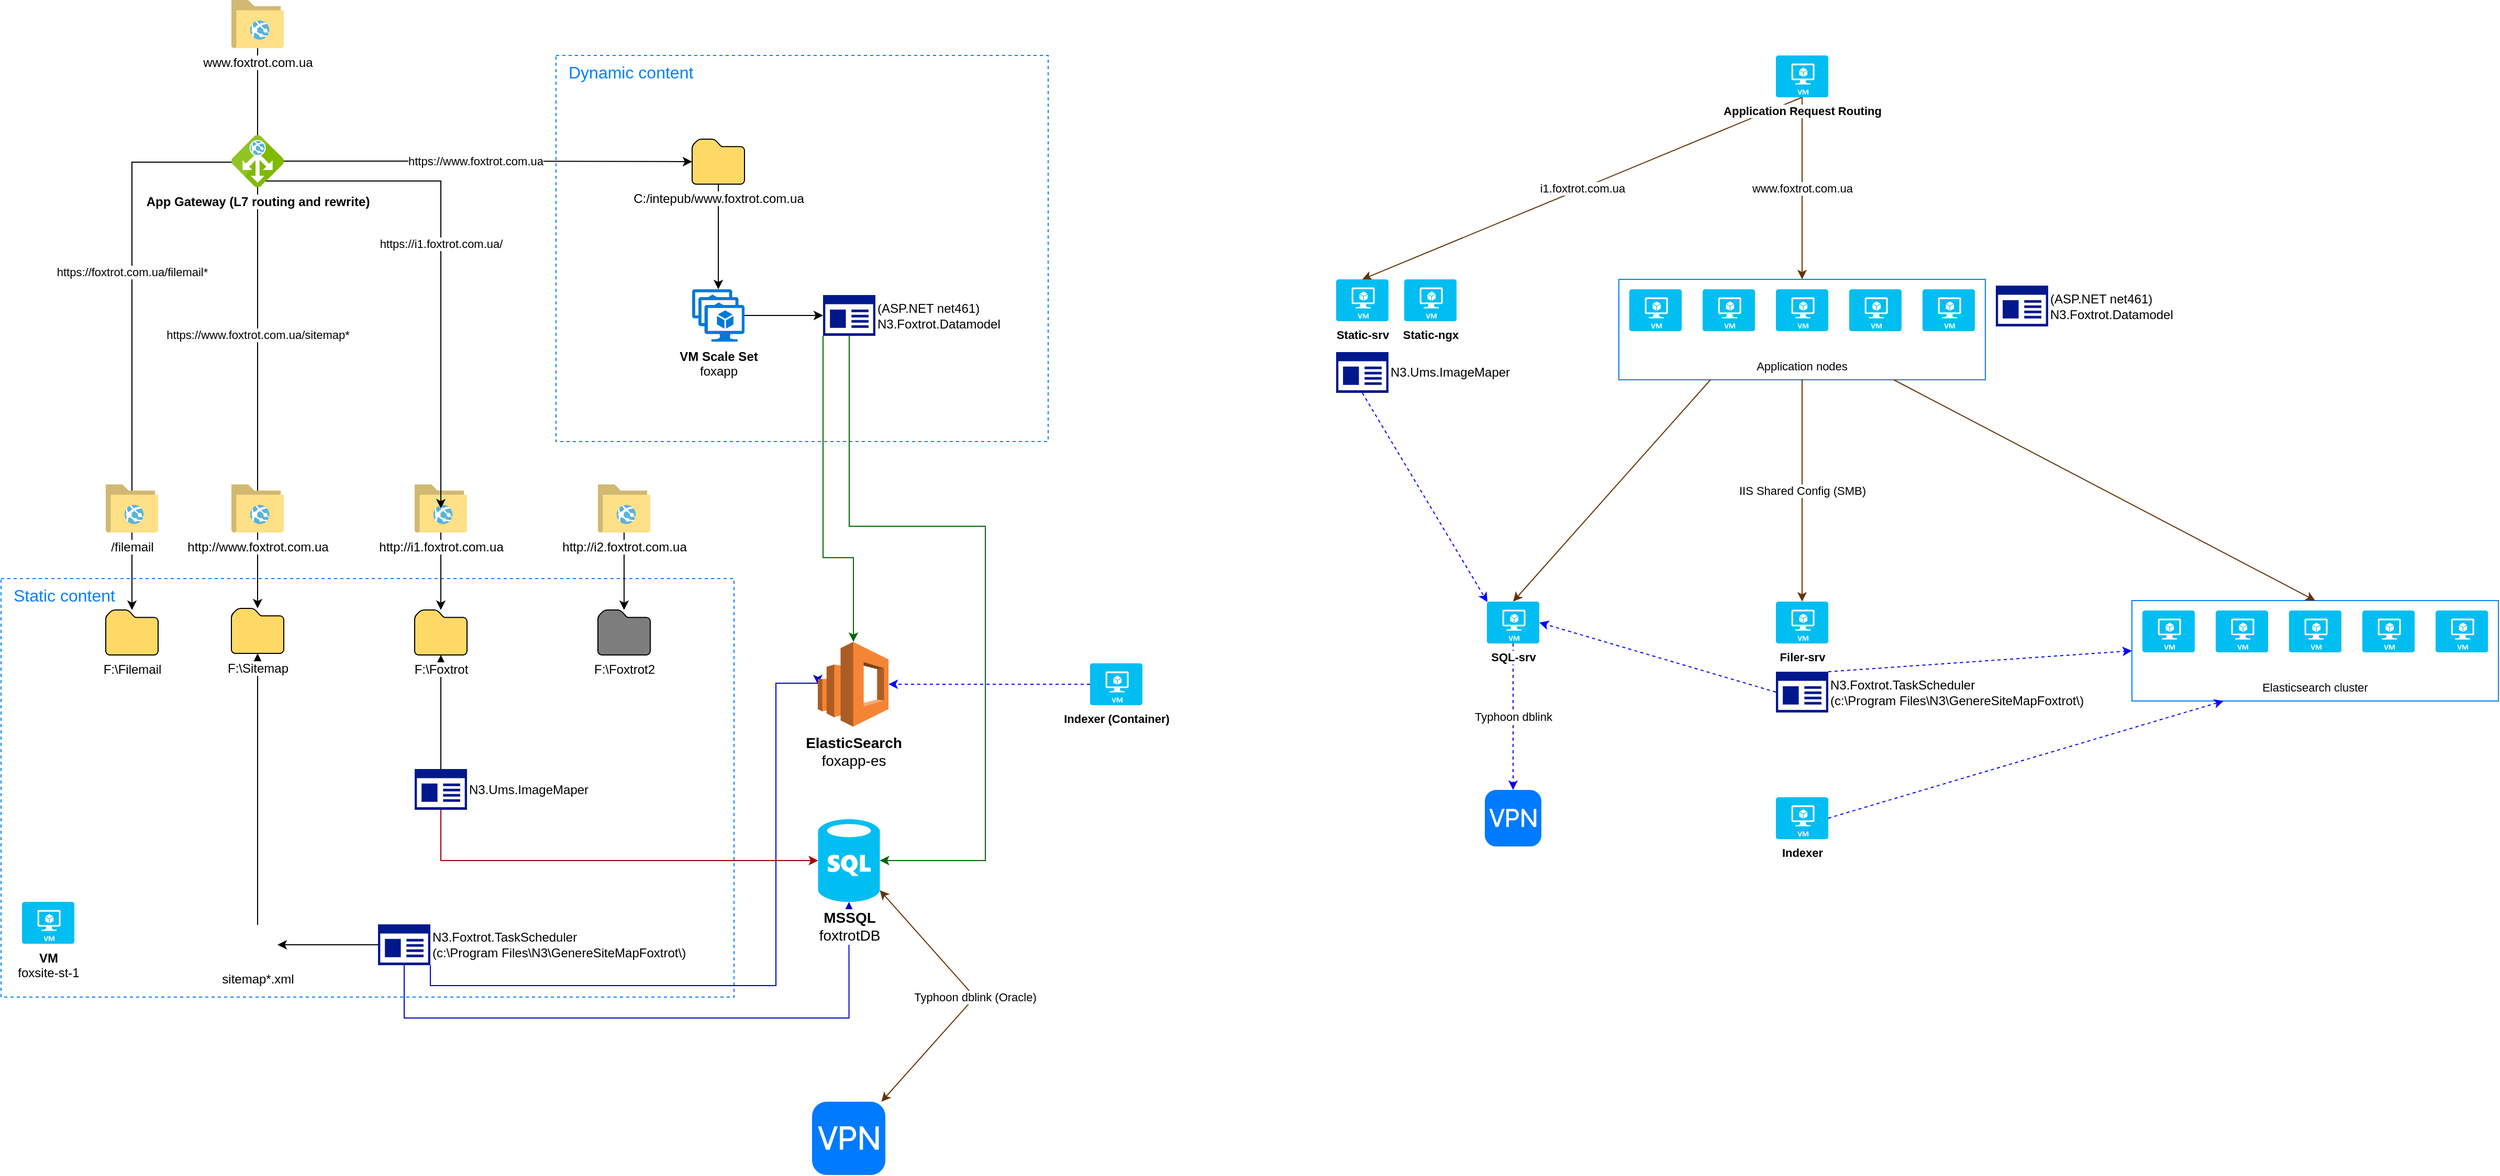 <mxfile version="11.1.4" type="github"><diagram id="TQiOLLX_X38Ba-Jd8p4s" name="Page-1"><mxGraphModel dx="1422" dy="796" grid="1" gridSize="10" guides="1" tooltips="1" connect="1" arrows="1" fold="1" page="1" pageScale="1" pageWidth="850" pageHeight="1100" math="0" shadow="0"><root><mxCell id="0"/><mxCell id="1" parent="0"/><mxCell id="UcxB6fUJhMDCLCbtljCF-9" value="Dynamic content" style="rounded=0;whiteSpace=wrap;html=1;labelBackgroundColor=none;strokeColor=#007FFF;fillColor=none;align=left;dashed=1;verticalAlign=top;fontColor=#007FFF;fontSize=16;horizontal=1;spacingLeft=10;" vertex="1" parent="1"><mxGeometry x="550" y="200" width="470" height="369" as="geometry"/></mxCell><mxCell id="eO2wjki_obDhUpM9E9_3-5" value="Static content" style="rounded=0;whiteSpace=wrap;html=1;labelBackgroundColor=none;strokeColor=#007FFF;fillColor=none;align=left;dashed=1;verticalAlign=top;fontColor=#007FFF;fontSize=16;spacingLeft=10;" parent="1" vertex="1"><mxGeometry x="20" y="700" width="700" height="400" as="geometry"/></mxCell><mxCell id="XCHg6WAg71DaO4hlaqDG-23" value="" style="edgeStyle=orthogonalEdgeStyle;rounded=0;orthogonalLoop=1;jettySize=auto;html=1;entryX=0.5;entryY=0;entryDx=0;entryDy=0;entryPerimeter=0;" parent="1" source="XCHg6WAg71DaO4hlaqDG-1" target="XCHg6WAg71DaO4hlaqDG-21" edge="1"><mxGeometry relative="1" as="geometry"><mxPoint x="705" y="403" as="targetPoint"/></mxGeometry></mxCell><mxCell id="XCHg6WAg71DaO4hlaqDG-15" value="https://foxtrot.com.ua/filemail*" style="edgeStyle=orthogonalEdgeStyle;rounded=0;orthogonalLoop=1;jettySize=auto;html=1;exitX=0.25;exitY=0;exitDx=0;exitDy=0;" parent="1" source="UcxB6fUJhMDCLCbtljCF-10" target="XCHg6WAg71DaO4hlaqDG-6" edge="1"><mxGeometry relative="1" as="geometry"><mxPoint x="265" y="349.0" as="targetPoint"/><Array as="points"><mxPoint x="145" y="302"/></Array></mxGeometry></mxCell><mxCell id="XCHg6WAg71DaO4hlaqDG-16" value="https://www.foxtrot.com.ua" style="edgeStyle=orthogonalEdgeStyle;rounded=0;orthogonalLoop=1;jettySize=auto;html=1;exitX=0.25;exitY=0;exitDx=0;exitDy=0;" parent="1" source="UcxB6fUJhMDCLCbtljCF-10" target="XCHg6WAg71DaO4hlaqDG-1" edge="1"><mxGeometry relative="1" as="geometry"/></mxCell><mxCell id="eO2wjki_obDhUpM9E9_3-17" value="https://www.foxtrot.com.ua/sitemap*" style="edgeStyle=orthogonalEdgeStyle;rounded=0;orthogonalLoop=1;jettySize=auto;html=1;exitX=0.25;exitY=0;exitDx=0;exitDy=0;" parent="1" source="UcxB6fUJhMDCLCbtljCF-10" target="eO2wjki_obDhUpM9E9_3-16" edge="1"><mxGeometry relative="1" as="geometry"><Array as="points"/></mxGeometry></mxCell><mxCell id="XCHg6WAg71DaO4hlaqDG-17" style="edgeStyle=orthogonalEdgeStyle;rounded=0;orthogonalLoop=1;jettySize=auto;html=1;exitX=0.25;exitY=0;exitDx=0;exitDy=0;" parent="1" source="XCHg6WAg71DaO4hlaqDG-4" target="XCHg6WAg71DaO4hlaqDG-2" edge="1"><mxGeometry relative="1" as="geometry"/></mxCell><mxCell id="XCHg6WAg71DaO4hlaqDG-4" value="http://i1.foxtrot.com.ua" style="aspect=fixed;html=1;perimeter=none;align=center;shadow=0;dashed=0;image;fontSize=12;image=img/lib/mscae/FolderWebsite.svg;" parent="1" vertex="1"><mxGeometry x="415" y="610" width="50" height="46" as="geometry"/></mxCell><mxCell id="XCHg6WAg71DaO4hlaqDG-27" style="edgeStyle=orthogonalEdgeStyle;rounded=0;orthogonalLoop=1;jettySize=auto;html=1;exitX=0.25;exitY=0;exitDx=0;exitDy=0;" parent="1" source="XCHg6WAg71DaO4hlaqDG-5" target="XCHg6WAg71DaO4hlaqDG-26" edge="1"><mxGeometry relative="1" as="geometry"/></mxCell><mxCell id="XCHg6WAg71DaO4hlaqDG-5" value="http://i2.foxtrot.com.ua" style="aspect=fixed;html=1;perimeter=none;align=center;shadow=0;dashed=0;image;fontSize=12;image=img/lib/mscae/FolderWebsite.svg;imageBackground=none;" parent="1" vertex="1"><mxGeometry x="590" y="610" width="50" height="46" as="geometry"/></mxCell><mxCell id="XCHg6WAg71DaO4hlaqDG-13" value="" style="edgeStyle=orthogonalEdgeStyle;rounded=0;orthogonalLoop=1;jettySize=auto;html=1;" parent="1" source="XCHg6WAg71DaO4hlaqDG-6" target="XCHg6WAg71DaO4hlaqDG-9" edge="1"><mxGeometry relative="1" as="geometry"><mxPoint x="145" y="429.0" as="targetPoint"/></mxGeometry></mxCell><mxCell id="XCHg6WAg71DaO4hlaqDG-6" value="/filemail" style="aspect=fixed;html=1;perimeter=none;align=center;shadow=0;dashed=0;image;fontSize=12;image=img/lib/mscae/FolderWebsite.svg;" parent="1" vertex="1"><mxGeometry x="120" y="610" width="50" height="46" as="geometry"/></mxCell><mxCell id="XCHg6WAg71DaO4hlaqDG-9" value="F:\Filemail" style="shadow=0;dashed=0;html=1;strokeColor=#000000;labelPosition=center;verticalLabelPosition=bottom;verticalAlign=top;align=center;shape=mxgraph.mscae.enterprise.folder;fillColor=#FFD966;labelBackgroundColor=#ffffff;" parent="1" vertex="1"><mxGeometry x="120" y="730.0" width="50" height="43" as="geometry"/></mxCell><mxCell id="XCHg6WAg71DaO4hlaqDG-20" value="&lt;b&gt;VM&lt;/b&gt;&lt;br&gt;foxsite-st-1" style="verticalLabelPosition=bottom;html=1;verticalAlign=top;align=center;strokeColor=none;fillColor=#00BEF2;shape=mxgraph.azure.virtual_machine;" parent="1" vertex="1"><mxGeometry x="40" y="1009" width="50" height="40" as="geometry"/></mxCell><mxCell id="UcxB6fUJhMDCLCbtljCF-7" style="edgeStyle=orthogonalEdgeStyle;rounded=0;orthogonalLoop=1;jettySize=auto;html=1;exitX=1;exitY=0.5;exitDx=0;exitDy=0;exitPerimeter=0;entryX=0;entryY=0.5;entryDx=0;entryDy=0;entryPerimeter=0;" edge="1" parent="1" source="XCHg6WAg71DaO4hlaqDG-21" target="UcxB6fUJhMDCLCbtljCF-1"><mxGeometry relative="1" as="geometry"/></mxCell><mxCell id="XCHg6WAg71DaO4hlaqDG-21" value="&lt;b&gt;VM Scale Set&lt;/b&gt;&lt;br&gt;foxapp" style="shadow=0;dashed=0;html=1;strokeColor=none;labelPosition=center;verticalLabelPosition=bottom;verticalAlign=top;align=center;shape=mxgraph.mscae.cloud.vm_scale_set;fillColor=#0079D6;pointerEvents=1;labelBackgroundColor=#ffffff;" parent="1" vertex="1"><mxGeometry x="680" y="423.5" width="50" height="50" as="geometry"/></mxCell><mxCell id="XCHg6WAg71DaO4hlaqDG-1" value="C:/intepub/www.foxtrot.com.ua" style="shadow=0;dashed=0;html=1;strokeColor=#000000;labelPosition=center;verticalLabelPosition=bottom;verticalAlign=top;align=center;shape=mxgraph.mscae.enterprise.folder;fillColor=#FFD966;labelBackgroundColor=#ffffff;" parent="1" vertex="1"><mxGeometry x="680" y="280.0" width="50" height="43" as="geometry"/></mxCell><mxCell id="XCHg6WAg71DaO4hlaqDG-26" value="F:\Foxtrot2" style="shadow=0;dashed=0;html=1;strokeColor=#000000;labelPosition=center;verticalLabelPosition=bottom;verticalAlign=top;align=center;shape=mxgraph.mscae.enterprise.folder;fillColor=#7D7D7D;labelBackgroundColor=#ffffff;" parent="1" vertex="1"><mxGeometry x="590" y="730.0" width="50" height="43" as="geometry"/></mxCell><mxCell id="eO2wjki_obDhUpM9E9_3-13" style="edgeStyle=orthogonalEdgeStyle;rounded=0;orthogonalLoop=1;jettySize=auto;html=1;exitX=0;exitY=0.5;exitDx=0;exitDy=0;exitPerimeter=0;entryX=1;entryY=0.5;entryDx=0;entryDy=0;" parent="1" source="eO2wjki_obDhUpM9E9_3-1" target="eO2wjki_obDhUpM9E9_3-10" edge="1"><mxGeometry relative="1" as="geometry"/></mxCell><mxCell id="UcxB6fUJhMDCLCbtljCF-6" style="edgeStyle=orthogonalEdgeStyle;rounded=0;orthogonalLoop=1;jettySize=auto;html=1;exitX=0.5;exitY=1;exitDx=0;exitDy=0;exitPerimeter=0;entryX=0.5;entryY=1;entryDx=0;entryDy=0;entryPerimeter=0;strokeColor=#0000CC;" edge="1" parent="1" source="eO2wjki_obDhUpM9E9_3-1" target="UcxB6fUJhMDCLCbtljCF-4"><mxGeometry relative="1" as="geometry"><Array as="points"><mxPoint x="405" y="1120"/><mxPoint x="830" y="1120"/></Array></mxGeometry></mxCell><mxCell id="UcxB6fUJhMDCLCbtljCF-22" style="edgeStyle=orthogonalEdgeStyle;rounded=0;orthogonalLoop=1;jettySize=auto;html=1;exitX=1;exitY=1;exitDx=0;exitDy=0;exitPerimeter=0;entryX=0;entryY=0.5;entryDx=0;entryDy=0;entryPerimeter=0;strokeColor=#0000CC;fontSize=11;fontColor=#000000;" edge="1" parent="1" source="eO2wjki_obDhUpM9E9_3-1" target="UcxB6fUJhMDCLCbtljCF-3"><mxGeometry relative="1" as="geometry"><Array as="points"><mxPoint x="430" y="1089"/><mxPoint x="760" y="1089"/><mxPoint x="760" y="800"/></Array></mxGeometry></mxCell><mxCell id="eO2wjki_obDhUpM9E9_3-1" value="&lt;div&gt;N3.Foxtrot.TaskScheduler&lt;/div&gt;&lt;div&gt;(c:\Program Files\N3\GenereSiteMapFoxtrot\)&lt;br&gt;&lt;/div&gt;" style="pointerEvents=1;shadow=0;dashed=0;html=1;strokeColor=none;labelPosition=right;verticalLabelPosition=middle;verticalAlign=middle;align=left;shape=mxgraph.mscae.enterprise.app_generic;fillColor=#00188D;labelBackgroundColor=#ffffff;" parent="1" vertex="1"><mxGeometry x="380" y="1030.5" width="50" height="39" as="geometry"/></mxCell><mxCell id="eO2wjki_obDhUpM9E9_3-7" style="edgeStyle=orthogonalEdgeStyle;rounded=0;orthogonalLoop=1;jettySize=auto;html=1;exitX=0.5;exitY=0;exitDx=0;exitDy=0;exitPerimeter=0;entryX=0.5;entryY=1;entryDx=0;entryDy=0;entryPerimeter=0;" parent="1" source="eO2wjki_obDhUpM9E9_3-2" target="XCHg6WAg71DaO4hlaqDG-2" edge="1"><mxGeometry relative="1" as="geometry"/></mxCell><mxCell id="UcxB6fUJhMDCLCbtljCF-5" style="edgeStyle=orthogonalEdgeStyle;rounded=0;orthogonalLoop=1;jettySize=auto;html=1;exitX=0.5;exitY=1;exitDx=0;exitDy=0;exitPerimeter=0;entryX=0;entryY=0.5;entryDx=0;entryDy=0;entryPerimeter=0;strokeColor=#990000;" edge="1" parent="1" source="eO2wjki_obDhUpM9E9_3-2" target="UcxB6fUJhMDCLCbtljCF-4"><mxGeometry relative="1" as="geometry"/></mxCell><mxCell id="eO2wjki_obDhUpM9E9_3-2" value="N3.Ums.ImageMaper" style="pointerEvents=1;shadow=0;dashed=0;html=1;strokeColor=none;labelPosition=right;verticalLabelPosition=middle;verticalAlign=middle;align=left;shape=mxgraph.mscae.enterprise.app_generic;fillColor=#00188D;labelBackgroundColor=#ffffff;" parent="1" vertex="1"><mxGeometry x="415" y="882" width="50" height="39" as="geometry"/></mxCell><mxCell id="eO2wjki_obDhUpM9E9_3-14" style="edgeStyle=orthogonalEdgeStyle;rounded=0;orthogonalLoop=1;jettySize=auto;html=1;entryX=0.5;entryY=1;entryDx=0;entryDy=0;entryPerimeter=0;" parent="1" source="eO2wjki_obDhUpM9E9_3-10" target="eO2wjki_obDhUpM9E9_3-8" edge="1"><mxGeometry relative="1" as="geometry"/></mxCell><mxCell id="eO2wjki_obDhUpM9E9_3-10" value="sitemap*.xml" style="shape=image;html=1;verticalAlign=top;verticalLabelPosition=bottom;labelBackgroundColor=#ffffff;imageAspect=0;aspect=fixed;image=https://cdn1.iconfinder.com/data/icons/hawcons/32/698693-icon-102-document-file-xml-128.png;dashed=1;strokeColor=#000000;fillColor=none;align=center;" parent="1" vertex="1"><mxGeometry x="246" y="1031" width="38" height="38" as="geometry"/></mxCell><mxCell id="eO2wjki_obDhUpM9E9_3-8" value="F:\Sitemap" style="shadow=0;dashed=0;html=1;strokeColor=#000000;labelPosition=center;verticalLabelPosition=bottom;verticalAlign=top;align=center;shape=mxgraph.mscae.enterprise.folder;fillColor=#FFD966;labelBackgroundColor=#ffffff;gradientColor=none;" parent="1" vertex="1"><mxGeometry x="240" y="728.5" width="50" height="43" as="geometry"/></mxCell><mxCell id="eO2wjki_obDhUpM9E9_3-19" style="edgeStyle=orthogonalEdgeStyle;rounded=0;orthogonalLoop=1;jettySize=auto;html=1;exitX=0.25;exitY=0;exitDx=0;exitDy=0;" parent="1" source="eO2wjki_obDhUpM9E9_3-16" target="eO2wjki_obDhUpM9E9_3-8" edge="1"><mxGeometry relative="1" as="geometry"/></mxCell><mxCell id="eO2wjki_obDhUpM9E9_3-16" value="http://www.foxtrot.com.ua" style="aspect=fixed;html=1;perimeter=none;align=center;shadow=0;dashed=0;image;fontSize=12;image=img/lib/mscae/FolderWebsite.svg;" parent="1" vertex="1"><mxGeometry x="240" y="610" width="50" height="46" as="geometry"/></mxCell><mxCell id="XCHg6WAg71DaO4hlaqDG-2" value="F:\Foxtrot" style="shadow=0;dashed=0;html=1;strokeColor=#000000;labelPosition=center;verticalLabelPosition=bottom;verticalAlign=top;align=center;shape=mxgraph.mscae.enterprise.folder;fillColor=#FFD966;labelBackgroundColor=#ffffff;" parent="1" vertex="1"><mxGeometry x="415" y="730.0" width="50" height="43" as="geometry"/></mxCell><mxCell id="UcxB6fUJhMDCLCbtljCF-8" style="edgeStyle=orthogonalEdgeStyle;rounded=0;orthogonalLoop=1;jettySize=auto;html=1;exitX=0.5;exitY=1;exitDx=0;exitDy=0;exitPerimeter=0;entryX=1;entryY=0.5;entryDx=0;entryDy=0;entryPerimeter=0;strokeColor=#006600;" edge="1" parent="1" source="UcxB6fUJhMDCLCbtljCF-1" target="UcxB6fUJhMDCLCbtljCF-4"><mxGeometry relative="1" as="geometry"><Array as="points"><mxPoint x="830" y="650"/><mxPoint x="960" y="650"/><mxPoint x="960" y="970"/></Array></mxGeometry></mxCell><mxCell id="UcxB6fUJhMDCLCbtljCF-21" style="edgeStyle=orthogonalEdgeStyle;rounded=0;orthogonalLoop=1;jettySize=auto;html=1;exitX=0;exitY=1;exitDx=0;exitDy=0;exitPerimeter=0;strokeColor=#006600;fontSize=11;fontColor=#000000;" edge="1" parent="1" source="UcxB6fUJhMDCLCbtljCF-1" target="UcxB6fUJhMDCLCbtljCF-3"><mxGeometry relative="1" as="geometry"><Array as="points"><mxPoint x="805" y="680"/><mxPoint x="834" y="680"/></Array></mxGeometry></mxCell><mxCell id="UcxB6fUJhMDCLCbtljCF-1" value="(ASP.NET net461)&lt;br&gt;N3.Foxtrot.Datamodel" style="pointerEvents=1;shadow=0;dashed=0;html=1;strokeColor=none;labelPosition=right;verticalLabelPosition=middle;verticalAlign=middle;align=left;shape=mxgraph.mscae.enterprise.app_generic;fillColor=#00188D;labelBackgroundColor=#ffffff;" vertex="1" parent="1"><mxGeometry x="805" y="429" width="50" height="39" as="geometry"/></mxCell><mxCell id="UcxB6fUJhMDCLCbtljCF-3" value="&lt;b&gt;ElasticSearch&lt;/b&gt;&lt;br&gt;foxapp-es" style="outlineConnect=0;dashed=0;verticalLabelPosition=bottom;verticalAlign=top;align=center;html=1;shape=mxgraph.aws3.elasticsearch_service;fillColor=#F58534;gradientColor=none;rounded=0;shadow=0;glass=0;comic=0;labelBackgroundColor=none;strokeColor=#000000;fontSize=14;fontColor=#000000;" vertex="1" parent="1"><mxGeometry x="800" y="760.5" width="67.5" height="81" as="geometry"/></mxCell><mxCell id="UcxB6fUJhMDCLCbtljCF-4" value="&lt;b&gt;MSSQL&lt;/b&gt;&lt;br&gt;foxtrotDB" style="verticalLabelPosition=bottom;html=1;verticalAlign=top;align=center;strokeColor=none;fillColor=#00BEF2;shape=mxgraph.azure.sql_database;rounded=0;shadow=0;glass=0;comic=0;labelBackgroundColor=#ffffff;fontSize=14;fontColor=#000000;" vertex="1" parent="1"><mxGeometry x="800.25" y="930" width="59" height="79" as="geometry"/></mxCell><mxCell id="UcxB6fUJhMDCLCbtljCF-17" style="edgeStyle=orthogonalEdgeStyle;rounded=0;orthogonalLoop=1;jettySize=auto;html=1;exitX=0.25;exitY=0;exitDx=0;exitDy=0;entryX=0.25;entryY=0;entryDx=0;entryDy=0;fontSize=16;fontColor=#007FFF;" edge="1" parent="1" source="UcxB6fUJhMDCLCbtljCF-10" target="XCHg6WAg71DaO4hlaqDG-3"><mxGeometry relative="1" as="geometry"/></mxCell><mxCell id="UcxB6fUJhMDCLCbtljCF-18" value="https://i1.foxtrot.com.ua/" style="edgeStyle=orthogonalEdgeStyle;rounded=0;orthogonalLoop=1;jettySize=auto;html=1;exitX=0.25;exitY=0;exitDx=0;exitDy=0;fontSize=11;fontColor=#000000;" edge="1" parent="1" source="UcxB6fUJhMDCLCbtljCF-10" target="XCHg6WAg71DaO4hlaqDG-4"><mxGeometry relative="1" as="geometry"><Array as="points"><mxPoint x="265" y="320"/><mxPoint x="440" y="320"/></Array></mxGeometry></mxCell><mxCell id="UcxB6fUJhMDCLCbtljCF-10" value="App Gateway (L7 routing and rewrite)" style="aspect=fixed;html=1;perimeter=none;align=center;shadow=0;dashed=0;image;fontSize=12;image=img/lib/mscae/Application_Gateway.svg;labelBackgroundColor=#ffffff;strokeColor=#007FFF;fontStyle=1" vertex="1" parent="1"><mxGeometry x="240" y="276" width="50" height="50" as="geometry"/></mxCell><mxCell id="XCHg6WAg71DaO4hlaqDG-3" value="www.foxtrot.com.ua" style="aspect=fixed;html=1;perimeter=none;align=center;shadow=0;dashed=0;image;fontSize=12;image=img/lib/mscae/FolderWebsite.svg;" parent="1" vertex="1"><mxGeometry x="240" y="147" width="50" height="46" as="geometry"/></mxCell><mxCell id="UcxB6fUJhMDCLCbtljCF-20" value="Typhoon dblink (Oracle)" style="endArrow=classic;startArrow=classic;html=1;strokeColor=#663300;fontSize=11;fontColor=#000000;entryX=1;entryY=0.86;entryDx=0;entryDy=0;entryPerimeter=0;" edge="1" parent="1" source="UcxB6fUJhMDCLCbtljCF-23" target="UcxB6fUJhMDCLCbtljCF-4"><mxGeometry x="-0.009" width="50" height="50" relative="1" as="geometry"><mxPoint x="1010" y="1080" as="sourcePoint"/><mxPoint x="930" y="1020" as="targetPoint"/><Array as="points"><mxPoint x="950" y="1100"/></Array><mxPoint as="offset"/></mxGeometry></mxCell><mxCell id="UcxB6fUJhMDCLCbtljCF-23" value="" style="html=1;strokeWidth=1;shadow=0;dashed=0;shape=mxgraph.ios7.misc.vpn;fillColor=#007AFF;strokeColor=none;buttonText=;strokeColor2=#222222;fontColor=#222222;fontSize=8;verticalLabelPosition=bottom;verticalAlign=top;align=center;labelBackgroundColor=#ffffff;" vertex="1" parent="1"><mxGeometry x="794.5" y="1200" width="70" height="70" as="geometry"/></mxCell><mxCell id="UcxB6fUJhMDCLCbtljCF-43" value="www.foxtrot.com.ua" style="edgeStyle=orthogonalEdgeStyle;rounded=0;orthogonalLoop=1;jettySize=auto;html=1;exitX=0.5;exitY=1;exitDx=0;exitDy=0;exitPerimeter=0;entryX=0.5;entryY=0;entryDx=0;entryDy=0;strokeColor=#663300;fontSize=11;fontColor=#000000;" edge="1" parent="1" source="UcxB6fUJhMDCLCbtljCF-24" target="UcxB6fUJhMDCLCbtljCF-32"><mxGeometry relative="1" as="geometry"/></mxCell><mxCell id="UcxB6fUJhMDCLCbtljCF-44" value="i1.foxtrot.com.ua" style="rounded=0;orthogonalLoop=1;jettySize=auto;html=1;exitX=0.5;exitY=1;exitDx=0;exitDy=0;exitPerimeter=0;entryX=0.5;entryY=0;entryDx=0;entryDy=0;entryPerimeter=0;strokeColor=#663300;fontSize=11;fontColor=#000000;" edge="1" parent="1" source="UcxB6fUJhMDCLCbtljCF-24" target="UcxB6fUJhMDCLCbtljCF-26"><mxGeometry relative="1" as="geometry"/></mxCell><mxCell id="UcxB6fUJhMDCLCbtljCF-24" value="Application Request Routing" style="verticalLabelPosition=bottom;html=1;verticalAlign=top;align=center;strokeColor=none;fillColor=#00BEF2;shape=mxgraph.azure.virtual_machine;labelBackgroundColor=#ffffff;fontSize=11;fontColor=#000000;fontStyle=1" vertex="1" parent="1"><mxGeometry x="1715" y="200" width="50" height="40" as="geometry"/></mxCell><mxCell id="UcxB6fUJhMDCLCbtljCF-35" value="" style="group" vertex="1" connectable="0" parent="1"><mxGeometry x="1565" y="414" width="350" height="96" as="geometry"/></mxCell><mxCell id="UcxB6fUJhMDCLCbtljCF-32" value="Application nodes" style="rounded=0;whiteSpace=wrap;html=1;labelBackgroundColor=#ffffff;strokeColor=#007FFF;fontSize=11;fontColor=#000000;labelPosition=center;verticalLabelPosition=bottom;align=center;verticalAlign=top;spacing=-24;" vertex="1" parent="UcxB6fUJhMDCLCbtljCF-35"><mxGeometry width="350" height="96" as="geometry"/></mxCell><mxCell id="UcxB6fUJhMDCLCbtljCF-27" value="" style="verticalLabelPosition=bottom;html=1;verticalAlign=top;align=center;strokeColor=none;fillColor=#00BEF2;shape=mxgraph.azure.virtual_machine;labelBackgroundColor=#ffffff;fontSize=11;fontColor=#000000;" vertex="1" parent="UcxB6fUJhMDCLCbtljCF-35"><mxGeometry x="10" y="9.5" width="50" height="40" as="geometry"/></mxCell><mxCell id="UcxB6fUJhMDCLCbtljCF-28" value="" style="verticalLabelPosition=bottom;html=1;verticalAlign=top;align=center;strokeColor=none;fillColor=#00BEF2;shape=mxgraph.azure.virtual_machine;labelBackgroundColor=#ffffff;fontSize=11;fontColor=#000000;" vertex="1" parent="UcxB6fUJhMDCLCbtljCF-35"><mxGeometry x="80" y="9.5" width="50" height="40" as="geometry"/></mxCell><mxCell id="UcxB6fUJhMDCLCbtljCF-29" value="" style="verticalLabelPosition=bottom;html=1;verticalAlign=top;align=center;strokeColor=none;fillColor=#00BEF2;shape=mxgraph.azure.virtual_machine;labelBackgroundColor=#ffffff;fontSize=11;fontColor=#000000;" vertex="1" parent="UcxB6fUJhMDCLCbtljCF-35"><mxGeometry x="150" y="9.5" width="50" height="40" as="geometry"/></mxCell><mxCell id="UcxB6fUJhMDCLCbtljCF-30" value="" style="verticalLabelPosition=bottom;html=1;verticalAlign=top;align=center;strokeColor=none;fillColor=#00BEF2;shape=mxgraph.azure.virtual_machine;labelBackgroundColor=#ffffff;fontSize=11;fontColor=#000000;" vertex="1" parent="UcxB6fUJhMDCLCbtljCF-35"><mxGeometry x="220" y="9.5" width="50" height="40" as="geometry"/></mxCell><mxCell id="UcxB6fUJhMDCLCbtljCF-31" value="" style="verticalLabelPosition=bottom;html=1;verticalAlign=top;align=center;strokeColor=none;fillColor=#00BEF2;shape=mxgraph.azure.virtual_machine;labelBackgroundColor=#ffffff;fontSize=11;fontColor=#000000;" vertex="1" parent="UcxB6fUJhMDCLCbtljCF-35"><mxGeometry x="290" y="9.5" width="50" height="40" as="geometry"/></mxCell><mxCell id="UcxB6fUJhMDCLCbtljCF-36" value="" style="group" vertex="1" connectable="0" parent="1"><mxGeometry x="2055" y="721" width="350" height="96" as="geometry"/></mxCell><mxCell id="UcxB6fUJhMDCLCbtljCF-37" value="Elasticsearch cluster" style="rounded=0;whiteSpace=wrap;html=1;labelBackgroundColor=#ffffff;strokeColor=#007FFF;fontSize=11;fontColor=#000000;labelPosition=center;verticalLabelPosition=bottom;align=center;verticalAlign=top;spacing=-24;" vertex="1" parent="UcxB6fUJhMDCLCbtljCF-36"><mxGeometry width="350" height="96" as="geometry"/></mxCell><mxCell id="UcxB6fUJhMDCLCbtljCF-38" value="" style="verticalLabelPosition=bottom;html=1;verticalAlign=top;align=center;strokeColor=none;fillColor=#00BEF2;shape=mxgraph.azure.virtual_machine;labelBackgroundColor=#ffffff;fontSize=11;fontColor=#000000;" vertex="1" parent="UcxB6fUJhMDCLCbtljCF-36"><mxGeometry x="10" y="9.5" width="50" height="40" as="geometry"/></mxCell><mxCell id="UcxB6fUJhMDCLCbtljCF-39" value="" style="verticalLabelPosition=bottom;html=1;verticalAlign=top;align=center;strokeColor=none;fillColor=#00BEF2;shape=mxgraph.azure.virtual_machine;labelBackgroundColor=#ffffff;fontSize=11;fontColor=#000000;" vertex="1" parent="UcxB6fUJhMDCLCbtljCF-36"><mxGeometry x="80" y="9.5" width="50" height="40" as="geometry"/></mxCell><mxCell id="UcxB6fUJhMDCLCbtljCF-40" value="" style="verticalLabelPosition=bottom;html=1;verticalAlign=top;align=center;strokeColor=none;fillColor=#00BEF2;shape=mxgraph.azure.virtual_machine;labelBackgroundColor=#ffffff;fontSize=11;fontColor=#000000;" vertex="1" parent="UcxB6fUJhMDCLCbtljCF-36"><mxGeometry x="150" y="9.5" width="50" height="40" as="geometry"/></mxCell><mxCell id="UcxB6fUJhMDCLCbtljCF-41" value="" style="verticalLabelPosition=bottom;html=1;verticalAlign=top;align=center;strokeColor=none;fillColor=#00BEF2;shape=mxgraph.azure.virtual_machine;labelBackgroundColor=#ffffff;fontSize=11;fontColor=#000000;" vertex="1" parent="UcxB6fUJhMDCLCbtljCF-36"><mxGeometry x="220" y="9.5" width="50" height="40" as="geometry"/></mxCell><mxCell id="UcxB6fUJhMDCLCbtljCF-42" value="" style="verticalLabelPosition=bottom;html=1;verticalAlign=top;align=center;strokeColor=none;fillColor=#00BEF2;shape=mxgraph.azure.virtual_machine;labelBackgroundColor=#ffffff;fontSize=11;fontColor=#000000;" vertex="1" parent="UcxB6fUJhMDCLCbtljCF-36"><mxGeometry x="290" y="9.5" width="50" height="40" as="geometry"/></mxCell><mxCell id="UcxB6fUJhMDCLCbtljCF-46" value="IIS Shared Config (SMB)" style="edgeStyle=none;rounded=0;orthogonalLoop=1;jettySize=auto;html=1;exitX=0.5;exitY=1;exitDx=0;exitDy=0;entryX=0.5;entryY=0;entryDx=0;entryDy=0;entryPerimeter=0;strokeColor=#663300;fontSize=11;fontColor=#000000;" edge="1" parent="1" source="UcxB6fUJhMDCLCbtljCF-32" target="UcxB6fUJhMDCLCbtljCF-25"><mxGeometry relative="1" as="geometry"/></mxCell><mxCell id="UcxB6fUJhMDCLCbtljCF-56" value="Typhoon dblink" style="edgeStyle=none;rounded=0;orthogonalLoop=1;jettySize=auto;html=1;exitX=0.5;exitY=1;exitDx=0;exitDy=0;exitPerimeter=0;dashed=1;strokeColor=#0000FF;fontSize=11;fontColor=#000000;" edge="1" parent="1" source="UcxB6fUJhMDCLCbtljCF-47" target="UcxB6fUJhMDCLCbtljCF-57"><mxGeometry relative="1" as="geometry"><mxPoint x="1463.571" y="900.0" as="targetPoint"/></mxGeometry></mxCell><mxCell id="UcxB6fUJhMDCLCbtljCF-47" value="SQL-srv" style="verticalLabelPosition=bottom;html=1;verticalAlign=top;align=center;strokeColor=none;fillColor=#00BEF2;shape=mxgraph.azure.virtual_machine;labelBackgroundColor=#ffffff;fontSize=11;fontColor=#000000;fontStyle=1" vertex="1" parent="1"><mxGeometry x="1439" y="722" width="50" height="40" as="geometry"/></mxCell><mxCell id="UcxB6fUJhMDCLCbtljCF-48" style="edgeStyle=none;rounded=0;orthogonalLoop=1;jettySize=auto;html=1;exitX=0.25;exitY=1;exitDx=0;exitDy=0;entryX=0.5;entryY=0;entryDx=0;entryDy=0;entryPerimeter=0;strokeColor=#663300;fontSize=11;fontColor=#000000;" edge="1" parent="1" source="UcxB6fUJhMDCLCbtljCF-32" target="UcxB6fUJhMDCLCbtljCF-47"><mxGeometry relative="1" as="geometry"/></mxCell><mxCell id="UcxB6fUJhMDCLCbtljCF-49" style="edgeStyle=none;rounded=0;orthogonalLoop=1;jettySize=auto;html=1;exitX=0.75;exitY=1;exitDx=0;exitDy=0;entryX=0.5;entryY=0;entryDx=0;entryDy=0;strokeColor=#663300;fontSize=11;fontColor=#000000;" edge="1" parent="1" source="UcxB6fUJhMDCLCbtljCF-32" target="UcxB6fUJhMDCLCbtljCF-37"><mxGeometry relative="1" as="geometry"/></mxCell><mxCell id="UcxB6fUJhMDCLCbtljCF-50" value="(ASP.NET net461)&lt;br&gt;N3.Foxtrot.Datamodel" style="pointerEvents=1;shadow=0;dashed=0;html=1;strokeColor=none;labelPosition=right;verticalLabelPosition=middle;verticalAlign=middle;align=left;shape=mxgraph.mscae.enterprise.app_generic;fillColor=#00188D;labelBackgroundColor=#ffffff;" vertex="1" parent="1"><mxGeometry x="1925" y="420" width="50" height="39" as="geometry"/></mxCell><mxCell id="UcxB6fUJhMDCLCbtljCF-53" style="edgeStyle=none;rounded=0;orthogonalLoop=1;jettySize=auto;html=1;exitX=0.5;exitY=1;exitDx=0;exitDy=0;exitPerimeter=0;entryX=0.01;entryY=0.01;entryDx=0;entryDy=0;entryPerimeter=0;strokeColor=#0000FF;fontSize=11;fontColor=#000000;dashed=1;" edge="1" parent="1" source="UcxB6fUJhMDCLCbtljCF-51" target="UcxB6fUJhMDCLCbtljCF-47"><mxGeometry relative="1" as="geometry"/></mxCell><mxCell id="UcxB6fUJhMDCLCbtljCF-54" style="edgeStyle=none;rounded=0;orthogonalLoop=1;jettySize=auto;html=1;exitX=0;exitY=0.5;exitDx=0;exitDy=0;exitPerimeter=0;entryX=1;entryY=0.5;entryDx=0;entryDy=0;entryPerimeter=0;dashed=1;strokeColor=#0000FF;fontSize=11;fontColor=#000000;" edge="1" parent="1" source="UcxB6fUJhMDCLCbtljCF-52" target="UcxB6fUJhMDCLCbtljCF-47"><mxGeometry relative="1" as="geometry"/></mxCell><mxCell id="UcxB6fUJhMDCLCbtljCF-55" style="edgeStyle=none;rounded=0;orthogonalLoop=1;jettySize=auto;html=1;exitX=1;exitY=0;exitDx=0;exitDy=0;exitPerimeter=0;entryX=0;entryY=0.5;entryDx=0;entryDy=0;dashed=1;strokeColor=#0000FF;fontSize=11;fontColor=#000000;" edge="1" parent="1" source="UcxB6fUJhMDCLCbtljCF-52" target="UcxB6fUJhMDCLCbtljCF-37"><mxGeometry relative="1" as="geometry"/></mxCell><mxCell id="UcxB6fUJhMDCLCbtljCF-57" value="" style="html=1;strokeWidth=1;shadow=0;dashed=0;shape=mxgraph.ios7.misc.vpn;fillColor=#007AFF;strokeColor=none;buttonText=;strokeColor2=#222222;fontColor=#222222;fontSize=8;verticalLabelPosition=bottom;verticalAlign=top;align=center;labelBackgroundColor=#ffffff;" vertex="1" parent="1"><mxGeometry x="1437" y="902" width="54" height="54" as="geometry"/></mxCell><mxCell id="UcxB6fUJhMDCLCbtljCF-62" style="edgeStyle=none;rounded=0;orthogonalLoop=1;jettySize=auto;html=1;exitX=1;exitY=0.5;exitDx=0;exitDy=0;exitPerimeter=0;entryX=0.25;entryY=1;entryDx=0;entryDy=0;dashed=1;strokeColor=#0000FF;fontSize=11;fontColor=#000000;" edge="1" parent="1" source="UcxB6fUJhMDCLCbtljCF-58" target="UcxB6fUJhMDCLCbtljCF-37"><mxGeometry relative="1" as="geometry"/></mxCell><mxCell id="UcxB6fUJhMDCLCbtljCF-58" value="Indexer" style="verticalLabelPosition=bottom;html=1;verticalAlign=top;align=center;strokeColor=none;fillColor=#00BEF2;shape=mxgraph.azure.virtual_machine;labelBackgroundColor=#ffffff;fontSize=11;fontColor=#000000;fontStyle=1" vertex="1" parent="1"><mxGeometry x="1715" y="909" width="50" height="40" as="geometry"/></mxCell><mxCell id="UcxB6fUJhMDCLCbtljCF-64" style="edgeStyle=none;rounded=0;orthogonalLoop=1;jettySize=auto;html=1;exitX=0;exitY=0.5;exitDx=0;exitDy=0;exitPerimeter=0;entryX=1;entryY=0.5;entryDx=0;entryDy=0;entryPerimeter=0;dashed=1;strokeColor=#0000FF;fontSize=11;fontColor=#000000;" edge="1" parent="1" source="UcxB6fUJhMDCLCbtljCF-63" target="UcxB6fUJhMDCLCbtljCF-3"><mxGeometry relative="1" as="geometry"/></mxCell><mxCell id="UcxB6fUJhMDCLCbtljCF-63" value="Indexer (Container)" style="verticalLabelPosition=bottom;html=1;verticalAlign=top;align=center;strokeColor=none;fillColor=#00BEF2;shape=mxgraph.azure.virtual_machine;labelBackgroundColor=#ffffff;fontSize=11;fontColor=#000000;fontStyle=1" vertex="1" parent="1"><mxGeometry x="1060" y="781" width="50" height="40" as="geometry"/></mxCell><mxCell id="UcxB6fUJhMDCLCbtljCF-66" value="" style="group" vertex="1" connectable="0" parent="1"><mxGeometry x="1715" y="722" width="50" height="106" as="geometry"/></mxCell><mxCell id="UcxB6fUJhMDCLCbtljCF-25" value="Filer-srv" style="verticalLabelPosition=bottom;html=1;verticalAlign=top;align=center;strokeColor=none;fillColor=#00BEF2;shape=mxgraph.azure.virtual_machine;labelBackgroundColor=#ffffff;fontSize=11;fontColor=#000000;fontStyle=1" vertex="1" parent="UcxB6fUJhMDCLCbtljCF-66"><mxGeometry width="50" height="40" as="geometry"/></mxCell><mxCell id="UcxB6fUJhMDCLCbtljCF-52" value="&lt;div&gt;N3.Foxtrot.TaskScheduler&lt;/div&gt;&lt;div&gt;(c:\Program Files\N3\GenereSiteMapFoxtrot\)&lt;br&gt;&lt;/div&gt;" style="pointerEvents=1;shadow=0;dashed=0;html=1;strokeColor=none;labelPosition=right;verticalLabelPosition=middle;verticalAlign=middle;align=left;shape=mxgraph.mscae.enterprise.app_generic;fillColor=#00188D;labelBackgroundColor=#ffffff;" vertex="1" parent="UcxB6fUJhMDCLCbtljCF-66"><mxGeometry y="67" width="50" height="39" as="geometry"/></mxCell><mxCell id="UcxB6fUJhMDCLCbtljCF-67" value="" style="group" vertex="1" connectable="0" parent="1"><mxGeometry x="1295" y="414" width="50" height="108.5" as="geometry"/></mxCell><mxCell id="UcxB6fUJhMDCLCbtljCF-26" value="Static-srv" style="verticalLabelPosition=bottom;html=1;verticalAlign=top;align=center;strokeColor=none;fillColor=#00BEF2;shape=mxgraph.azure.virtual_machine;labelBackgroundColor=#ffffff;fontSize=11;fontColor=#000000;fontStyle=1" vertex="1" parent="UcxB6fUJhMDCLCbtljCF-67"><mxGeometry width="50" height="40" as="geometry"/></mxCell><mxCell id="UcxB6fUJhMDCLCbtljCF-51" value="N3.Ums.ImageMaper" style="pointerEvents=1;shadow=0;dashed=0;html=1;strokeColor=none;labelPosition=right;verticalLabelPosition=middle;verticalAlign=middle;align=left;shape=mxgraph.mscae.enterprise.app_generic;fillColor=#00188D;labelBackgroundColor=#ffffff;" vertex="1" parent="UcxB6fUJhMDCLCbtljCF-67"><mxGeometry y="69.5" width="50" height="39" as="geometry"/></mxCell><mxCell id="UcxB6fUJhMDCLCbtljCF-68" value="Static-ngx" style="verticalLabelPosition=bottom;html=1;verticalAlign=top;align=center;strokeColor=none;fillColor=#00BEF2;shape=mxgraph.azure.virtual_machine;labelBackgroundColor=#ffffff;fontSize=11;fontColor=#000000;fontStyle=1" vertex="1" parent="1"><mxGeometry x="1360" y="414" width="50" height="40" as="geometry"/></mxCell></root></mxGraphModel></diagram></mxfile>